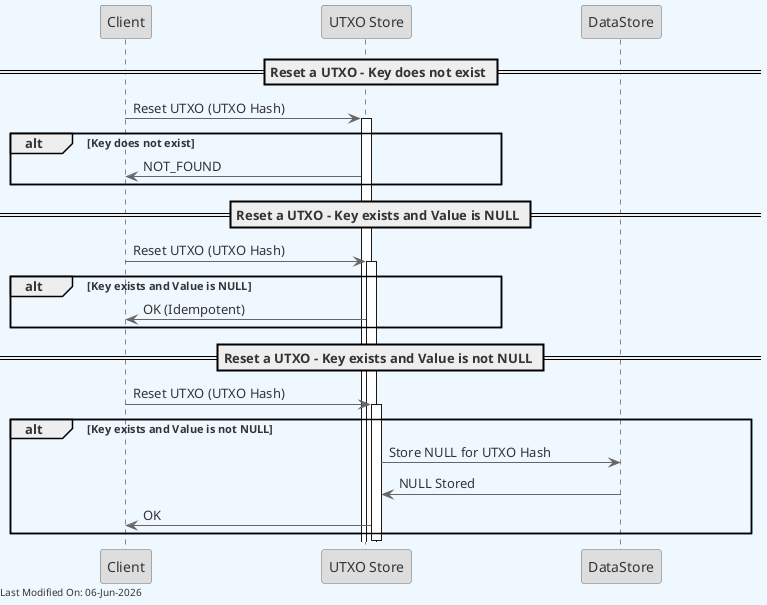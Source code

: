 @startuml
skinparam backgroundColor #F0F8FF
skinparam defaultFontColor #333333
skinparam arrowColor #666666

' Define borders for all elements
skinparam entity {
  BorderColor #666666
  BackgroundColor #DDDDDD
}

skinparam control {
  BorderColor #666666
  BackgroundColor #DDDDDD
}

skinparam participant {
  BorderColor #666666
  BackgroundColor #DDDDDD
}




skinparam ParticipantPadding 80

participant "Client" as Client
participant "UTXO Store" as Store

== Reset a UTXO - Key does not exist ==

Client -> Store: Reset UTXO (UTXO Hash)
activate Store

alt Key does not exist
    Store -> Client: NOT_FOUND
end

== Reset a UTXO - Key exists and Value is NULL ==

Client -> Store: Reset UTXO (UTXO Hash)
activate Store

alt Key exists and Value is NULL
    Store -> Client: OK (Idempotent)
end

== Reset a UTXO - Key exists and Value is not NULL ==

Client -> Store: Reset UTXO (UTXO Hash)
activate Store

alt Key exists and Value is not NULL
    Store -> DataStore: Store NULL for UTXO Hash
    DataStore -> Store: NULL Stored
    Store -> Client: OK
end

deactivate Store

left footer Last Modified On: %date("dd-MMM-yyyy")

@enduml
